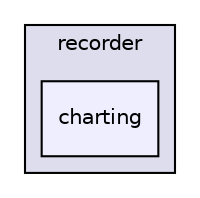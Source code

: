 digraph "src/com/qualoutdoor/recorder/charting" {
  compound=true
  node [ fontsize="10", fontname="Helvetica"];
  edge [ labelfontsize="10", labelfontname="Helvetica"];
  subgraph clusterdir_d27a4643e8f320e40504dd9ecc4e195b {
    graph [ bgcolor="#ddddee", pencolor="black", label="recorder" fontname="Helvetica", fontsize="10", URL="dir_d27a4643e8f320e40504dd9ecc4e195b.html"]
  dir_47b55cda22d278590dc79e02895f478c [shape=box, label="charting", style="filled", fillcolor="#eeeeff", pencolor="black", URL="dir_47b55cda22d278590dc79e02895f478c.html"];
  }
}
